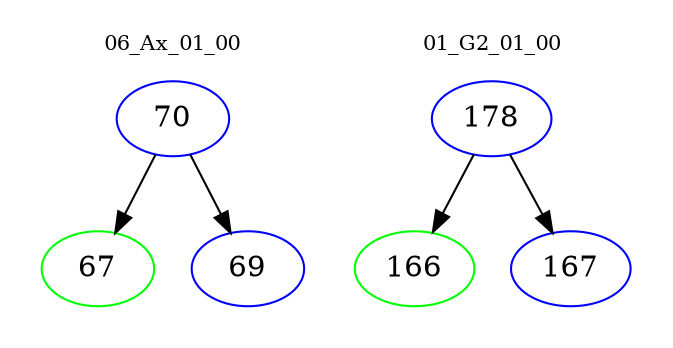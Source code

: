 digraph{
subgraph cluster_0 {
color = white
label = "06_Ax_01_00";
fontsize=10;
T0_70 [label="70", color="blue"]
T0_70 -> T0_67 [color="black"]
T0_67 [label="67", color="green"]
T0_70 -> T0_69 [color="black"]
T0_69 [label="69", color="blue"]
}
subgraph cluster_1 {
color = white
label = "01_G2_01_00";
fontsize=10;
T1_178 [label="178", color="blue"]
T1_178 -> T1_166 [color="black"]
T1_166 [label="166", color="green"]
T1_178 -> T1_167 [color="black"]
T1_167 [label="167", color="blue"]
}
}

